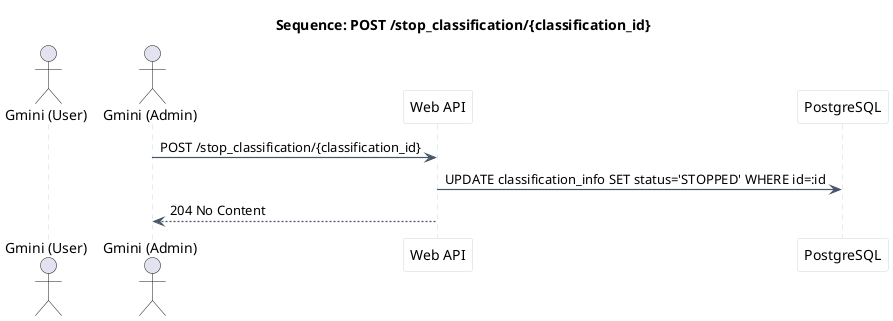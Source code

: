 @startuml
skinparam linetype ortho
skinparam ArrowThickness 1.2
skinparam ParticipantPadding 34
skinparam BoxPadding 22
skinparam ResponseMessageBelowArrow true
skinparam shadowing false
skinparam ArrowColor #475569
skinparam sequence {
  LifeLineBorderColor #CBD5E1
  ParticipantBackgroundColor #FFFFFF
  ParticipantBorderColor #CBD5E1
}

title Sequence: POST /stop_classification/{classification_id}

actor "Gmini (User)" as gmini_user
actor "Gmini (Admin)" as gmini_admin
participant "Web API" as web_api
participant "PostgreSQL" as pg

gmini_admin -> web_api: POST /stop_classification/{classification_id}
web_api -> pg: UPDATE classification_info SET status='STOPPED' WHERE id=:id
web_api --> gmini_admin: 204 No Content

@enduml
